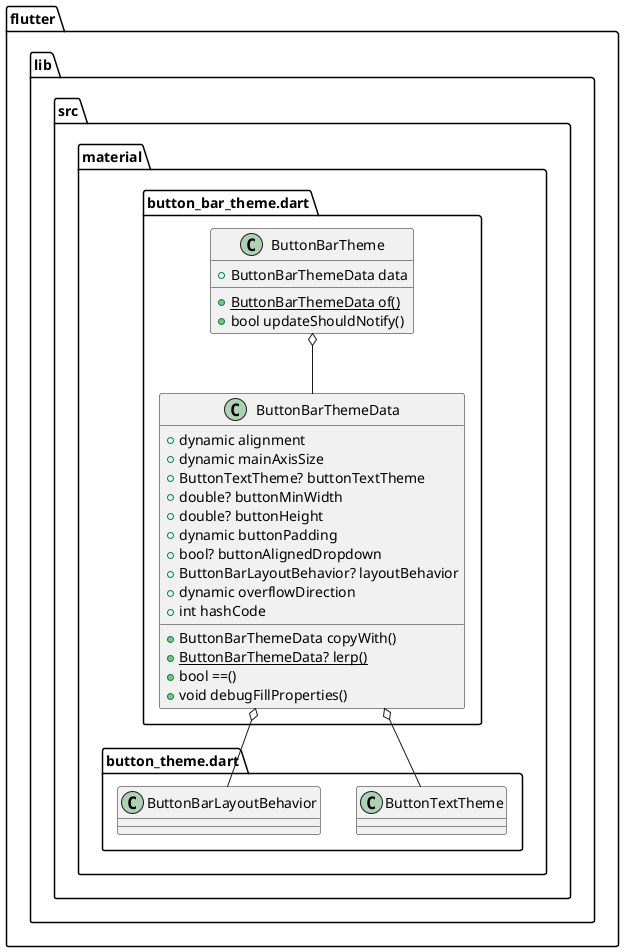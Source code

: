 @startuml
set namespaceSeparator ::

class "flutter::lib::src::material::button_bar_theme.dart::ButtonBarThemeData" {
  +dynamic alignment
  +dynamic mainAxisSize
  +ButtonTextTheme? buttonTextTheme
  +double? buttonMinWidth
  +double? buttonHeight
  +dynamic buttonPadding
  +bool? buttonAlignedDropdown
  +ButtonBarLayoutBehavior? layoutBehavior
  +dynamic overflowDirection
  +int hashCode
  +ButtonBarThemeData copyWith()
  {static} +ButtonBarThemeData? lerp()
  +bool ==()
  +void debugFillProperties()
}

"flutter::lib::src::material::button_bar_theme.dart::ButtonBarThemeData" o-- "flutter::lib::src::material::button_theme.dart::ButtonTextTheme"
"flutter::lib::src::material::button_bar_theme.dart::ButtonBarThemeData" o-- "flutter::lib::src::material::button_theme.dart::ButtonBarLayoutBehavior"

class "flutter::lib::src::material::button_bar_theme.dart::ButtonBarTheme" {
  +ButtonBarThemeData data
  {static} +ButtonBarThemeData of()
  +bool updateShouldNotify()
}

"flutter::lib::src::material::button_bar_theme.dart::ButtonBarTheme" o-- "flutter::lib::src::material::button_bar_theme.dart::ButtonBarThemeData"


@enduml